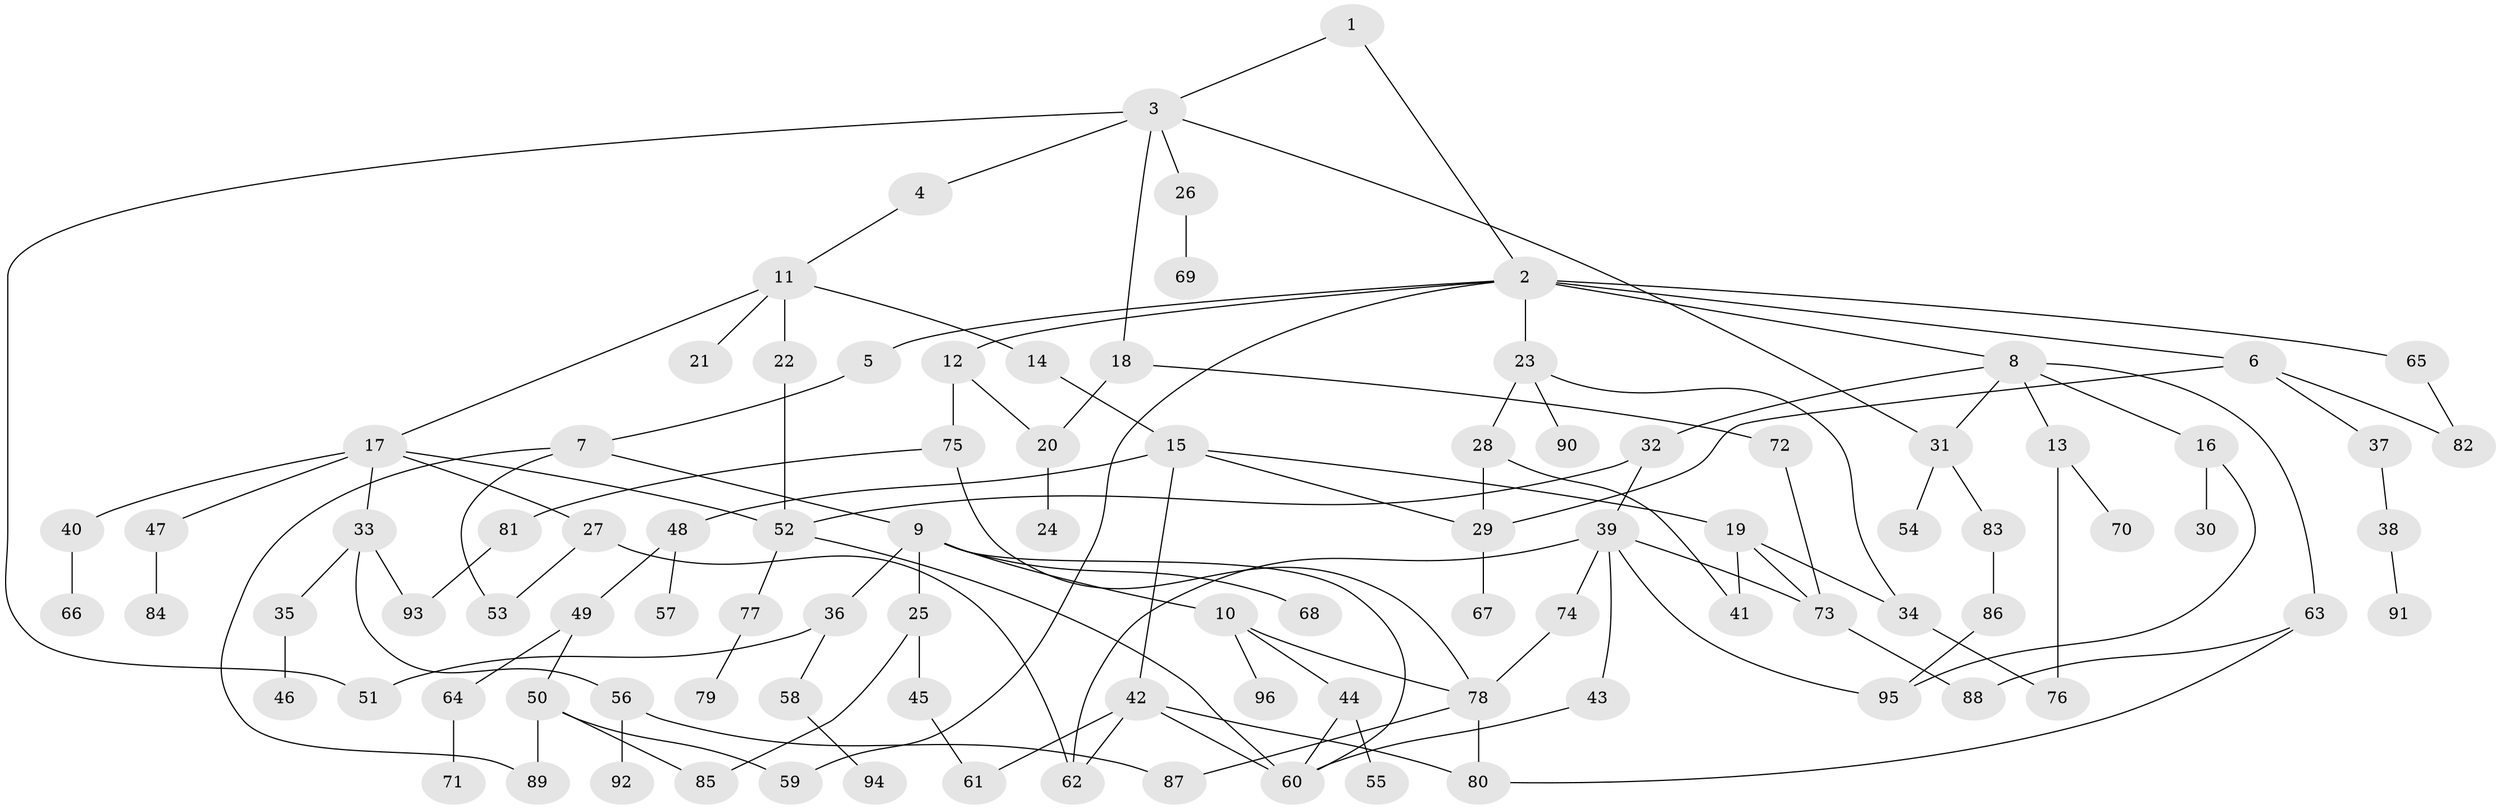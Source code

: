 // Generated by graph-tools (version 1.1) at 2025/42/03/09/25 04:42:06]
// undirected, 96 vertices, 128 edges
graph export_dot {
graph [start="1"]
  node [color=gray90,style=filled];
  1;
  2;
  3;
  4;
  5;
  6;
  7;
  8;
  9;
  10;
  11;
  12;
  13;
  14;
  15;
  16;
  17;
  18;
  19;
  20;
  21;
  22;
  23;
  24;
  25;
  26;
  27;
  28;
  29;
  30;
  31;
  32;
  33;
  34;
  35;
  36;
  37;
  38;
  39;
  40;
  41;
  42;
  43;
  44;
  45;
  46;
  47;
  48;
  49;
  50;
  51;
  52;
  53;
  54;
  55;
  56;
  57;
  58;
  59;
  60;
  61;
  62;
  63;
  64;
  65;
  66;
  67;
  68;
  69;
  70;
  71;
  72;
  73;
  74;
  75;
  76;
  77;
  78;
  79;
  80;
  81;
  82;
  83;
  84;
  85;
  86;
  87;
  88;
  89;
  90;
  91;
  92;
  93;
  94;
  95;
  96;
  1 -- 2;
  1 -- 3;
  2 -- 5;
  2 -- 6;
  2 -- 8;
  2 -- 12;
  2 -- 23;
  2 -- 65;
  2 -- 59;
  3 -- 4;
  3 -- 18;
  3 -- 26;
  3 -- 51;
  3 -- 31;
  4 -- 11;
  5 -- 7;
  6 -- 37;
  6 -- 82;
  6 -- 29;
  7 -- 9;
  7 -- 53;
  7 -- 89;
  8 -- 13;
  8 -- 16;
  8 -- 31;
  8 -- 32;
  8 -- 63;
  9 -- 10;
  9 -- 25;
  9 -- 36;
  9 -- 68;
  9 -- 60;
  10 -- 44;
  10 -- 96;
  10 -- 78;
  11 -- 14;
  11 -- 17;
  11 -- 21;
  11 -- 22;
  12 -- 20;
  12 -- 75;
  13 -- 70;
  13 -- 76;
  14 -- 15;
  15 -- 19;
  15 -- 29;
  15 -- 42;
  15 -- 48;
  16 -- 30;
  16 -- 95;
  17 -- 27;
  17 -- 33;
  17 -- 40;
  17 -- 47;
  17 -- 52;
  18 -- 72;
  18 -- 20;
  19 -- 41;
  19 -- 73;
  19 -- 34;
  20 -- 24;
  22 -- 52;
  23 -- 28;
  23 -- 34;
  23 -- 90;
  25 -- 45;
  25 -- 85;
  26 -- 69;
  27 -- 62;
  27 -- 53;
  28 -- 29;
  28 -- 41;
  29 -- 67;
  31 -- 54;
  31 -- 83;
  32 -- 39;
  32 -- 52;
  33 -- 35;
  33 -- 56;
  33 -- 93;
  34 -- 76;
  35 -- 46;
  36 -- 58;
  36 -- 51;
  37 -- 38;
  38 -- 91;
  39 -- 43;
  39 -- 73;
  39 -- 74;
  39 -- 95;
  39 -- 62;
  40 -- 66;
  42 -- 62;
  42 -- 61;
  42 -- 80;
  42 -- 60;
  43 -- 60;
  44 -- 55;
  44 -- 60;
  45 -- 61;
  47 -- 84;
  48 -- 49;
  48 -- 57;
  49 -- 50;
  49 -- 64;
  50 -- 59;
  50 -- 89;
  50 -- 85;
  52 -- 60;
  52 -- 77;
  56 -- 87;
  56 -- 92;
  58 -- 94;
  63 -- 80;
  63 -- 88;
  64 -- 71;
  65 -- 82;
  72 -- 73;
  73 -- 88;
  74 -- 78;
  75 -- 81;
  75 -- 78;
  77 -- 79;
  78 -- 80;
  78 -- 87;
  81 -- 93;
  83 -- 86;
  86 -- 95;
}
